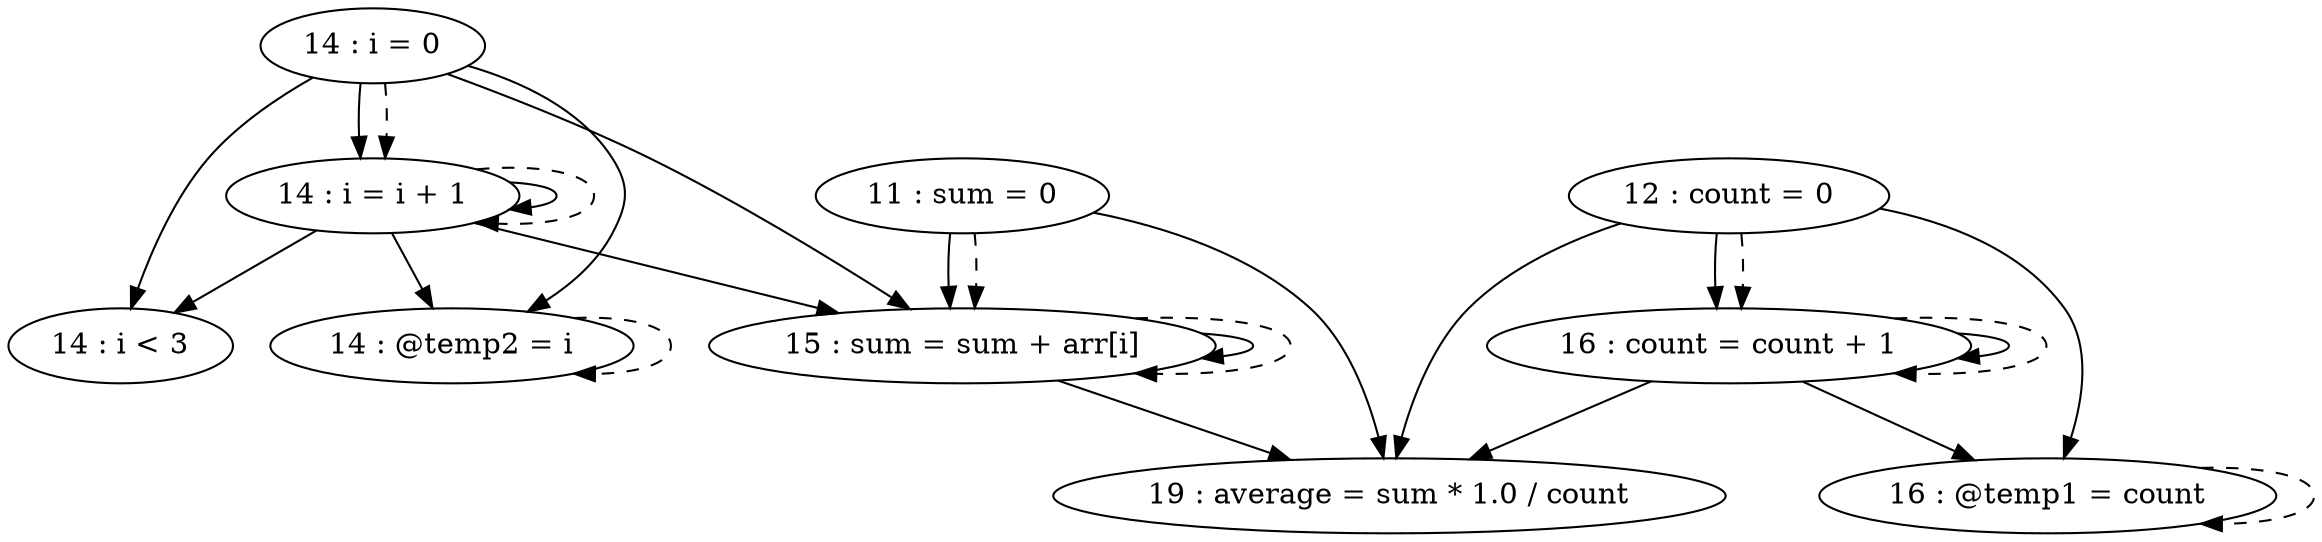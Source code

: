 digraph G {
"11 : sum = 0"
"11 : sum = 0" -> "19 : average = sum * 1.0 / count"
"11 : sum = 0" -> "15 : sum = sum + arr[i]"
"11 : sum = 0" -> "15 : sum = sum + arr[i]" [style=dashed]
"12 : count = 0"
"12 : count = 0" -> "16 : count = count + 1"
"12 : count = 0" -> "19 : average = sum * 1.0 / count"
"12 : count = 0" -> "16 : @temp1 = count"
"12 : count = 0" -> "16 : count = count + 1" [style=dashed]
"14 : i = 0"
"14 : i = 0" -> "14 : @temp2 = i"
"14 : i = 0" -> "14 : i < 3"
"14 : i = 0" -> "14 : i = i + 1"
"14 : i = 0" -> "15 : sum = sum + arr[i]"
"14 : i = 0" -> "14 : i = i + 1" [style=dashed]
"14 : i < 3"
"15 : sum = sum + arr[i]"
"15 : sum = sum + arr[i]" -> "19 : average = sum * 1.0 / count"
"15 : sum = sum + arr[i]" -> "15 : sum = sum + arr[i]"
"15 : sum = sum + arr[i]" -> "15 : sum = sum + arr[i]" [style=dashed]
"16 : @temp1 = count"
"16 : @temp1 = count" -> "16 : @temp1 = count" [style=dashed]
"16 : count = count + 1"
"16 : count = count + 1" -> "16 : count = count + 1"
"16 : count = count + 1" -> "19 : average = sum * 1.0 / count"
"16 : count = count + 1" -> "16 : @temp1 = count"
"16 : count = count + 1" -> "16 : count = count + 1" [style=dashed]
"14 : @temp2 = i"
"14 : @temp2 = i" -> "14 : @temp2 = i" [style=dashed]
"14 : i = i + 1"
"14 : i = i + 1" -> "14 : @temp2 = i"
"14 : i = i + 1" -> "14 : i < 3"
"14 : i = i + 1" -> "14 : i = i + 1"
"14 : i = i + 1" -> "15 : sum = sum + arr[i]"
"14 : i = i + 1" -> "14 : i = i + 1" [style=dashed]
"19 : average = sum * 1.0 / count"
}
